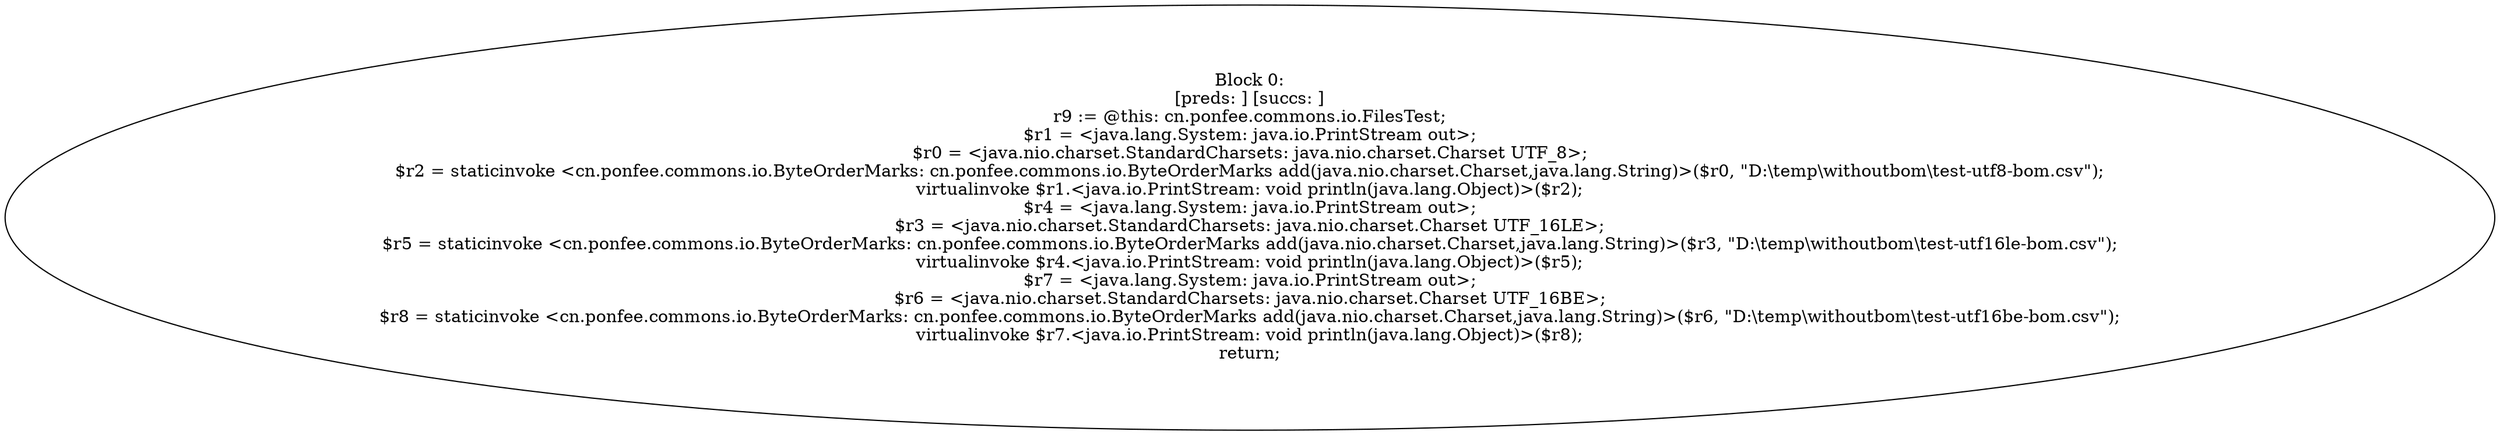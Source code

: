 digraph "unitGraph" {
    "Block 0:
[preds: ] [succs: ]
r9 := @this: cn.ponfee.commons.io.FilesTest;
$r1 = <java.lang.System: java.io.PrintStream out>;
$r0 = <java.nio.charset.StandardCharsets: java.nio.charset.Charset UTF_8>;
$r2 = staticinvoke <cn.ponfee.commons.io.ByteOrderMarks: cn.ponfee.commons.io.ByteOrderMarks add(java.nio.charset.Charset,java.lang.String)>($r0, \"D:\\temp\\withoutbom\\test-utf8-bom.csv\");
virtualinvoke $r1.<java.io.PrintStream: void println(java.lang.Object)>($r2);
$r4 = <java.lang.System: java.io.PrintStream out>;
$r3 = <java.nio.charset.StandardCharsets: java.nio.charset.Charset UTF_16LE>;
$r5 = staticinvoke <cn.ponfee.commons.io.ByteOrderMarks: cn.ponfee.commons.io.ByteOrderMarks add(java.nio.charset.Charset,java.lang.String)>($r3, \"D:\\temp\\withoutbom\\test-utf16le-bom.csv\");
virtualinvoke $r4.<java.io.PrintStream: void println(java.lang.Object)>($r5);
$r7 = <java.lang.System: java.io.PrintStream out>;
$r6 = <java.nio.charset.StandardCharsets: java.nio.charset.Charset UTF_16BE>;
$r8 = staticinvoke <cn.ponfee.commons.io.ByteOrderMarks: cn.ponfee.commons.io.ByteOrderMarks add(java.nio.charset.Charset,java.lang.String)>($r6, \"D:\\temp\\withoutbom\\test-utf16be-bom.csv\");
virtualinvoke $r7.<java.io.PrintStream: void println(java.lang.Object)>($r8);
return;
"
}
